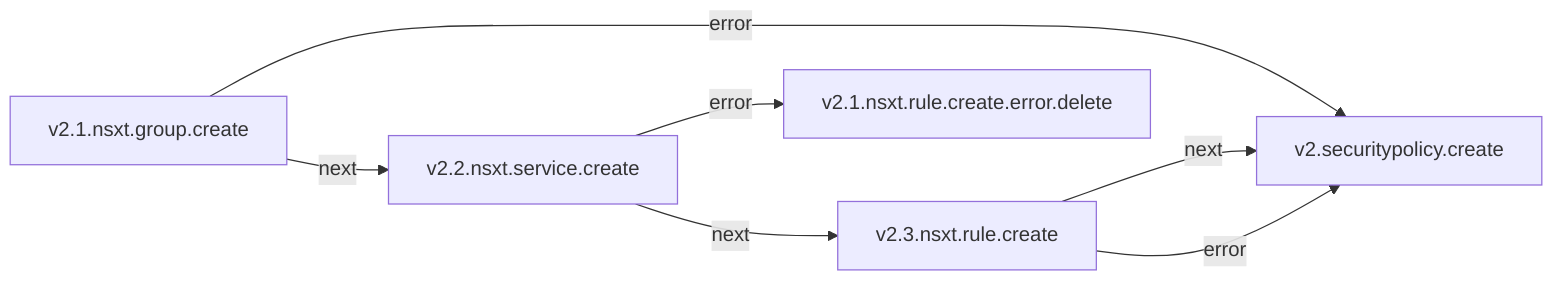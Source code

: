 graph LR
  v2.1.nsxt.group.create -->|next| v2.2.nsxt.service.create
  v2.1.nsxt.group.create -->|error| v2.securitypolicy.create
  v2.2.nsxt.service.create -->|next| v2.3.nsxt.rule.create
  v2.2.nsxt.service.create -->|error| v2.1.nsxt.rule.create.error.delete
  v2.3.nsxt.rule.create -->|next| v2.securitypolicy.create
  v2.3.nsxt.rule.create -->|error| v2.securitypolicy.create